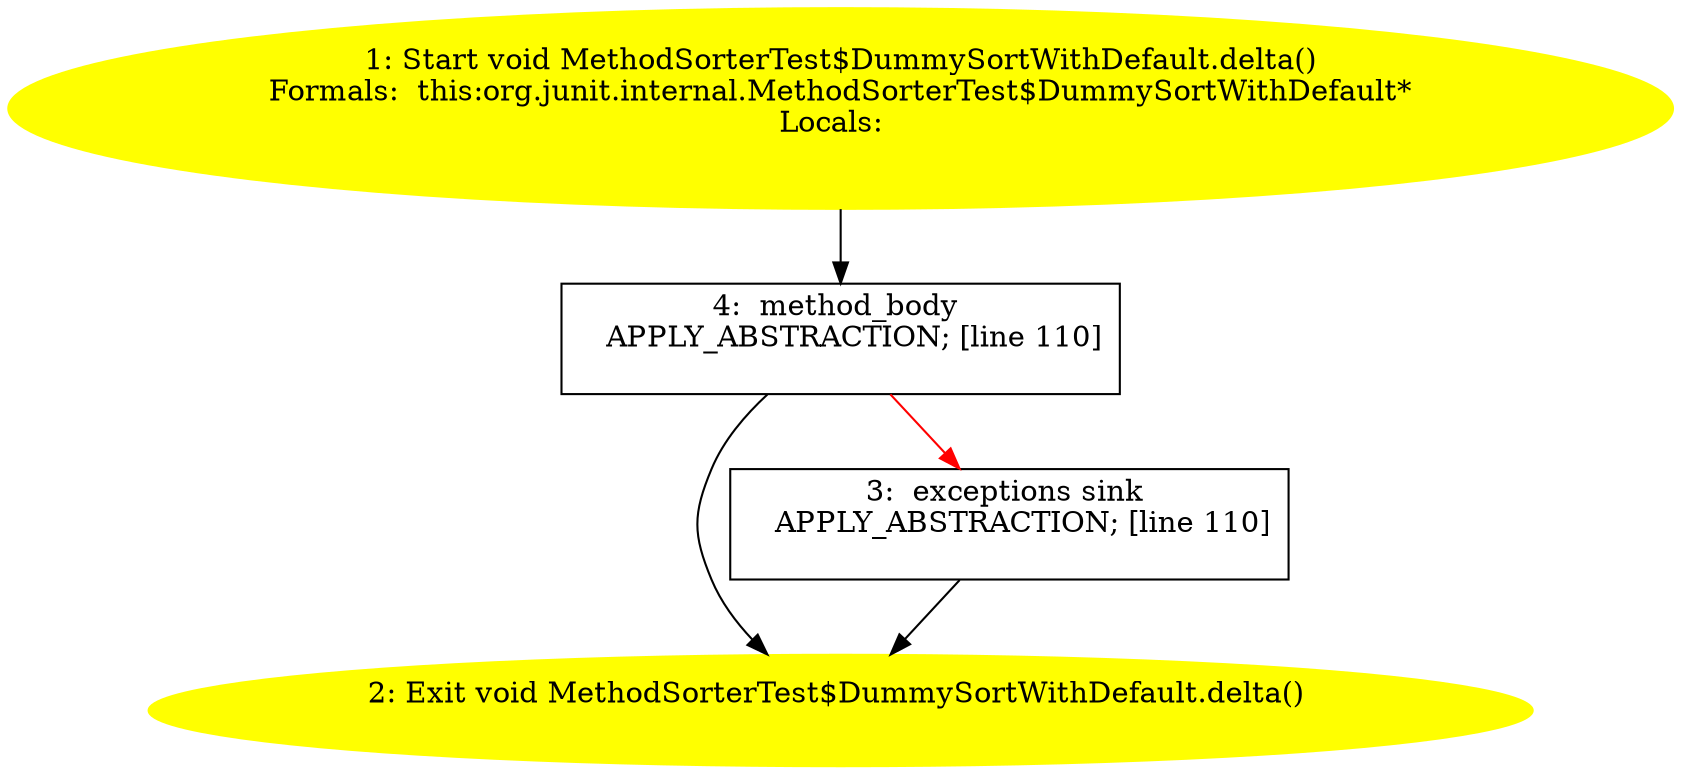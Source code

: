 /* @generated */
digraph cfg {
"org.junit.internal.MethodSorterTest$DummySortWithDefault.delta():void.a683c34eb72a380f1df71c287e2fe902_1" [label="1: Start void MethodSorterTest$DummySortWithDefault.delta()\nFormals:  this:org.junit.internal.MethodSorterTest$DummySortWithDefault*\nLocals:  \n  " color=yellow style=filled]
	

	 "org.junit.internal.MethodSorterTest$DummySortWithDefault.delta():void.a683c34eb72a380f1df71c287e2fe902_1" -> "org.junit.internal.MethodSorterTest$DummySortWithDefault.delta():void.a683c34eb72a380f1df71c287e2fe902_4" ;
"org.junit.internal.MethodSorterTest$DummySortWithDefault.delta():void.a683c34eb72a380f1df71c287e2fe902_2" [label="2: Exit void MethodSorterTest$DummySortWithDefault.delta() \n  " color=yellow style=filled]
	

"org.junit.internal.MethodSorterTest$DummySortWithDefault.delta():void.a683c34eb72a380f1df71c287e2fe902_3" [label="3:  exceptions sink \n   APPLY_ABSTRACTION; [line 110]\n " shape="box"]
	

	 "org.junit.internal.MethodSorterTest$DummySortWithDefault.delta():void.a683c34eb72a380f1df71c287e2fe902_3" -> "org.junit.internal.MethodSorterTest$DummySortWithDefault.delta():void.a683c34eb72a380f1df71c287e2fe902_2" ;
"org.junit.internal.MethodSorterTest$DummySortWithDefault.delta():void.a683c34eb72a380f1df71c287e2fe902_4" [label="4:  method_body \n   APPLY_ABSTRACTION; [line 110]\n " shape="box"]
	

	 "org.junit.internal.MethodSorterTest$DummySortWithDefault.delta():void.a683c34eb72a380f1df71c287e2fe902_4" -> "org.junit.internal.MethodSorterTest$DummySortWithDefault.delta():void.a683c34eb72a380f1df71c287e2fe902_2" ;
	 "org.junit.internal.MethodSorterTest$DummySortWithDefault.delta():void.a683c34eb72a380f1df71c287e2fe902_4" -> "org.junit.internal.MethodSorterTest$DummySortWithDefault.delta():void.a683c34eb72a380f1df71c287e2fe902_3" [color="red" ];
}
